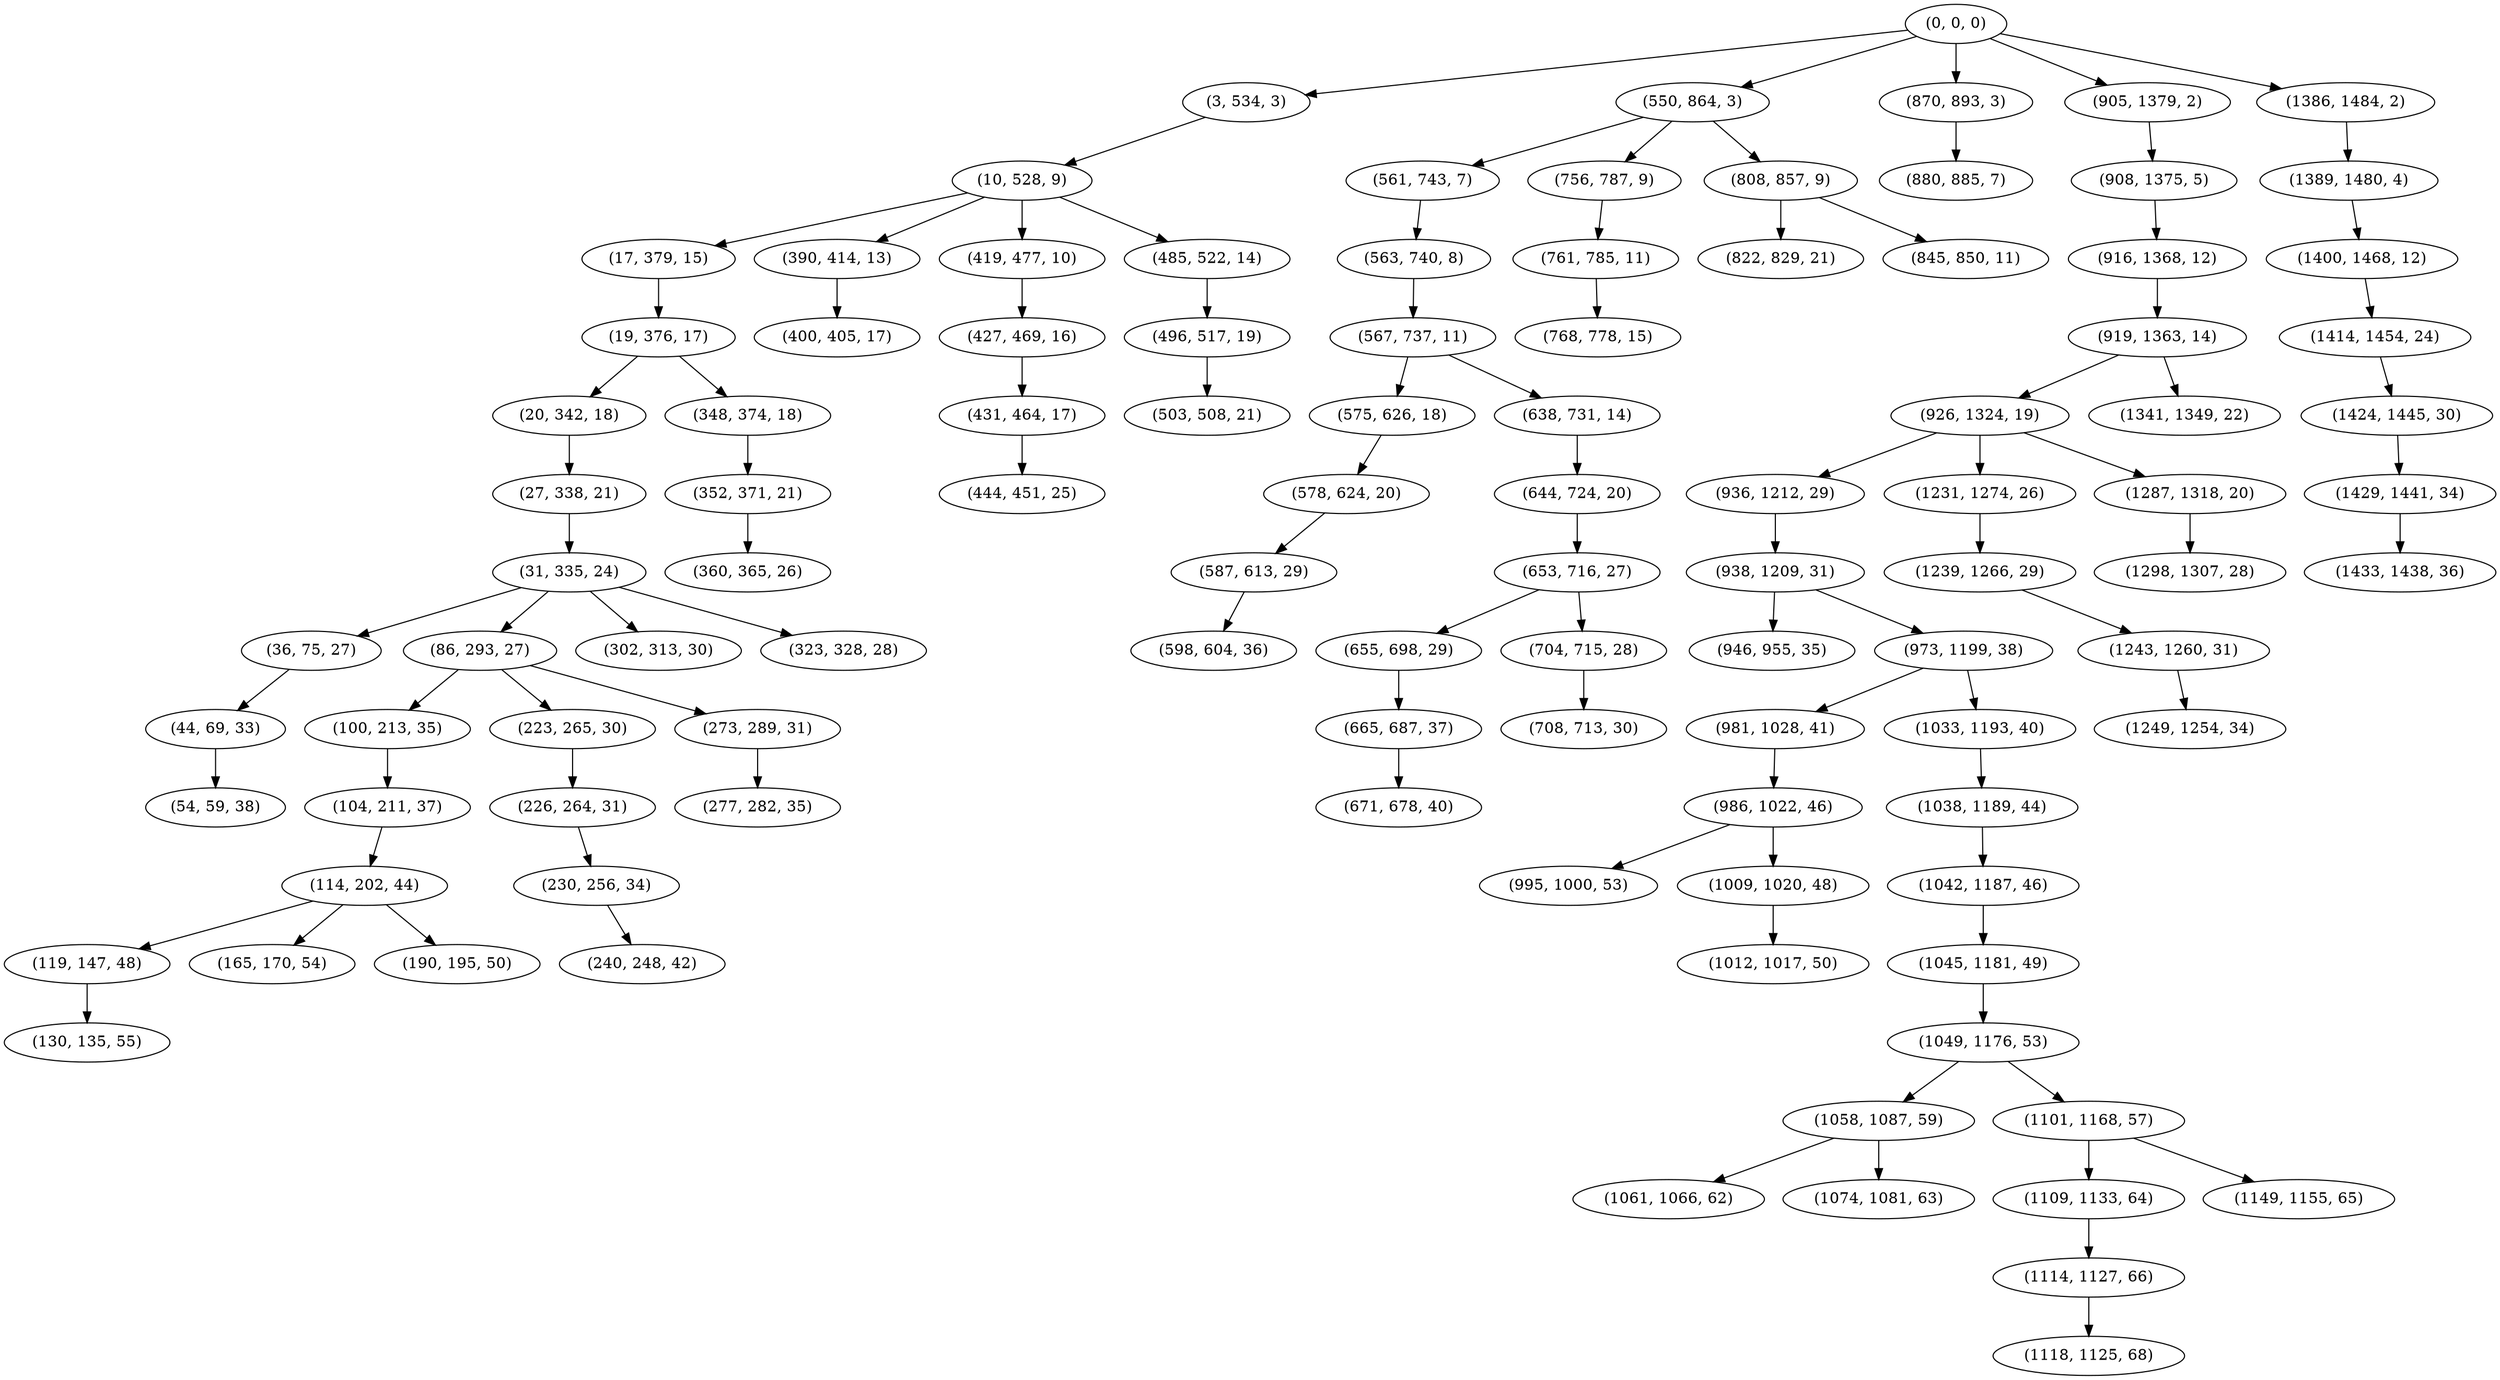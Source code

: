 digraph tree {
    "(0, 0, 0)";
    "(3, 534, 3)";
    "(10, 528, 9)";
    "(17, 379, 15)";
    "(19, 376, 17)";
    "(20, 342, 18)";
    "(27, 338, 21)";
    "(31, 335, 24)";
    "(36, 75, 27)";
    "(44, 69, 33)";
    "(54, 59, 38)";
    "(86, 293, 27)";
    "(100, 213, 35)";
    "(104, 211, 37)";
    "(114, 202, 44)";
    "(119, 147, 48)";
    "(130, 135, 55)";
    "(165, 170, 54)";
    "(190, 195, 50)";
    "(223, 265, 30)";
    "(226, 264, 31)";
    "(230, 256, 34)";
    "(240, 248, 42)";
    "(273, 289, 31)";
    "(277, 282, 35)";
    "(302, 313, 30)";
    "(323, 328, 28)";
    "(348, 374, 18)";
    "(352, 371, 21)";
    "(360, 365, 26)";
    "(390, 414, 13)";
    "(400, 405, 17)";
    "(419, 477, 10)";
    "(427, 469, 16)";
    "(431, 464, 17)";
    "(444, 451, 25)";
    "(485, 522, 14)";
    "(496, 517, 19)";
    "(503, 508, 21)";
    "(550, 864, 3)";
    "(561, 743, 7)";
    "(563, 740, 8)";
    "(567, 737, 11)";
    "(575, 626, 18)";
    "(578, 624, 20)";
    "(587, 613, 29)";
    "(598, 604, 36)";
    "(638, 731, 14)";
    "(644, 724, 20)";
    "(653, 716, 27)";
    "(655, 698, 29)";
    "(665, 687, 37)";
    "(671, 678, 40)";
    "(704, 715, 28)";
    "(708, 713, 30)";
    "(756, 787, 9)";
    "(761, 785, 11)";
    "(768, 778, 15)";
    "(808, 857, 9)";
    "(822, 829, 21)";
    "(845, 850, 11)";
    "(870, 893, 3)";
    "(880, 885, 7)";
    "(905, 1379, 2)";
    "(908, 1375, 5)";
    "(916, 1368, 12)";
    "(919, 1363, 14)";
    "(926, 1324, 19)";
    "(936, 1212, 29)";
    "(938, 1209, 31)";
    "(946, 955, 35)";
    "(973, 1199, 38)";
    "(981, 1028, 41)";
    "(986, 1022, 46)";
    "(995, 1000, 53)";
    "(1009, 1020, 48)";
    "(1012, 1017, 50)";
    "(1033, 1193, 40)";
    "(1038, 1189, 44)";
    "(1042, 1187, 46)";
    "(1045, 1181, 49)";
    "(1049, 1176, 53)";
    "(1058, 1087, 59)";
    "(1061, 1066, 62)";
    "(1074, 1081, 63)";
    "(1101, 1168, 57)";
    "(1109, 1133, 64)";
    "(1114, 1127, 66)";
    "(1118, 1125, 68)";
    "(1149, 1155, 65)";
    "(1231, 1274, 26)";
    "(1239, 1266, 29)";
    "(1243, 1260, 31)";
    "(1249, 1254, 34)";
    "(1287, 1318, 20)";
    "(1298, 1307, 28)";
    "(1341, 1349, 22)";
    "(1386, 1484, 2)";
    "(1389, 1480, 4)";
    "(1400, 1468, 12)";
    "(1414, 1454, 24)";
    "(1424, 1445, 30)";
    "(1429, 1441, 34)";
    "(1433, 1438, 36)";
    "(0, 0, 0)" -> "(3, 534, 3)";
    "(0, 0, 0)" -> "(550, 864, 3)";
    "(0, 0, 0)" -> "(870, 893, 3)";
    "(0, 0, 0)" -> "(905, 1379, 2)";
    "(0, 0, 0)" -> "(1386, 1484, 2)";
    "(3, 534, 3)" -> "(10, 528, 9)";
    "(10, 528, 9)" -> "(17, 379, 15)";
    "(10, 528, 9)" -> "(390, 414, 13)";
    "(10, 528, 9)" -> "(419, 477, 10)";
    "(10, 528, 9)" -> "(485, 522, 14)";
    "(17, 379, 15)" -> "(19, 376, 17)";
    "(19, 376, 17)" -> "(20, 342, 18)";
    "(19, 376, 17)" -> "(348, 374, 18)";
    "(20, 342, 18)" -> "(27, 338, 21)";
    "(27, 338, 21)" -> "(31, 335, 24)";
    "(31, 335, 24)" -> "(36, 75, 27)";
    "(31, 335, 24)" -> "(86, 293, 27)";
    "(31, 335, 24)" -> "(302, 313, 30)";
    "(31, 335, 24)" -> "(323, 328, 28)";
    "(36, 75, 27)" -> "(44, 69, 33)";
    "(44, 69, 33)" -> "(54, 59, 38)";
    "(86, 293, 27)" -> "(100, 213, 35)";
    "(86, 293, 27)" -> "(223, 265, 30)";
    "(86, 293, 27)" -> "(273, 289, 31)";
    "(100, 213, 35)" -> "(104, 211, 37)";
    "(104, 211, 37)" -> "(114, 202, 44)";
    "(114, 202, 44)" -> "(119, 147, 48)";
    "(114, 202, 44)" -> "(165, 170, 54)";
    "(114, 202, 44)" -> "(190, 195, 50)";
    "(119, 147, 48)" -> "(130, 135, 55)";
    "(223, 265, 30)" -> "(226, 264, 31)";
    "(226, 264, 31)" -> "(230, 256, 34)";
    "(230, 256, 34)" -> "(240, 248, 42)";
    "(273, 289, 31)" -> "(277, 282, 35)";
    "(348, 374, 18)" -> "(352, 371, 21)";
    "(352, 371, 21)" -> "(360, 365, 26)";
    "(390, 414, 13)" -> "(400, 405, 17)";
    "(419, 477, 10)" -> "(427, 469, 16)";
    "(427, 469, 16)" -> "(431, 464, 17)";
    "(431, 464, 17)" -> "(444, 451, 25)";
    "(485, 522, 14)" -> "(496, 517, 19)";
    "(496, 517, 19)" -> "(503, 508, 21)";
    "(550, 864, 3)" -> "(561, 743, 7)";
    "(550, 864, 3)" -> "(756, 787, 9)";
    "(550, 864, 3)" -> "(808, 857, 9)";
    "(561, 743, 7)" -> "(563, 740, 8)";
    "(563, 740, 8)" -> "(567, 737, 11)";
    "(567, 737, 11)" -> "(575, 626, 18)";
    "(567, 737, 11)" -> "(638, 731, 14)";
    "(575, 626, 18)" -> "(578, 624, 20)";
    "(578, 624, 20)" -> "(587, 613, 29)";
    "(587, 613, 29)" -> "(598, 604, 36)";
    "(638, 731, 14)" -> "(644, 724, 20)";
    "(644, 724, 20)" -> "(653, 716, 27)";
    "(653, 716, 27)" -> "(655, 698, 29)";
    "(653, 716, 27)" -> "(704, 715, 28)";
    "(655, 698, 29)" -> "(665, 687, 37)";
    "(665, 687, 37)" -> "(671, 678, 40)";
    "(704, 715, 28)" -> "(708, 713, 30)";
    "(756, 787, 9)" -> "(761, 785, 11)";
    "(761, 785, 11)" -> "(768, 778, 15)";
    "(808, 857, 9)" -> "(822, 829, 21)";
    "(808, 857, 9)" -> "(845, 850, 11)";
    "(870, 893, 3)" -> "(880, 885, 7)";
    "(905, 1379, 2)" -> "(908, 1375, 5)";
    "(908, 1375, 5)" -> "(916, 1368, 12)";
    "(916, 1368, 12)" -> "(919, 1363, 14)";
    "(919, 1363, 14)" -> "(926, 1324, 19)";
    "(919, 1363, 14)" -> "(1341, 1349, 22)";
    "(926, 1324, 19)" -> "(936, 1212, 29)";
    "(926, 1324, 19)" -> "(1231, 1274, 26)";
    "(926, 1324, 19)" -> "(1287, 1318, 20)";
    "(936, 1212, 29)" -> "(938, 1209, 31)";
    "(938, 1209, 31)" -> "(946, 955, 35)";
    "(938, 1209, 31)" -> "(973, 1199, 38)";
    "(973, 1199, 38)" -> "(981, 1028, 41)";
    "(973, 1199, 38)" -> "(1033, 1193, 40)";
    "(981, 1028, 41)" -> "(986, 1022, 46)";
    "(986, 1022, 46)" -> "(995, 1000, 53)";
    "(986, 1022, 46)" -> "(1009, 1020, 48)";
    "(1009, 1020, 48)" -> "(1012, 1017, 50)";
    "(1033, 1193, 40)" -> "(1038, 1189, 44)";
    "(1038, 1189, 44)" -> "(1042, 1187, 46)";
    "(1042, 1187, 46)" -> "(1045, 1181, 49)";
    "(1045, 1181, 49)" -> "(1049, 1176, 53)";
    "(1049, 1176, 53)" -> "(1058, 1087, 59)";
    "(1049, 1176, 53)" -> "(1101, 1168, 57)";
    "(1058, 1087, 59)" -> "(1061, 1066, 62)";
    "(1058, 1087, 59)" -> "(1074, 1081, 63)";
    "(1101, 1168, 57)" -> "(1109, 1133, 64)";
    "(1101, 1168, 57)" -> "(1149, 1155, 65)";
    "(1109, 1133, 64)" -> "(1114, 1127, 66)";
    "(1114, 1127, 66)" -> "(1118, 1125, 68)";
    "(1231, 1274, 26)" -> "(1239, 1266, 29)";
    "(1239, 1266, 29)" -> "(1243, 1260, 31)";
    "(1243, 1260, 31)" -> "(1249, 1254, 34)";
    "(1287, 1318, 20)" -> "(1298, 1307, 28)";
    "(1386, 1484, 2)" -> "(1389, 1480, 4)";
    "(1389, 1480, 4)" -> "(1400, 1468, 12)";
    "(1400, 1468, 12)" -> "(1414, 1454, 24)";
    "(1414, 1454, 24)" -> "(1424, 1445, 30)";
    "(1424, 1445, 30)" -> "(1429, 1441, 34)";
    "(1429, 1441, 34)" -> "(1433, 1438, 36)";
}
